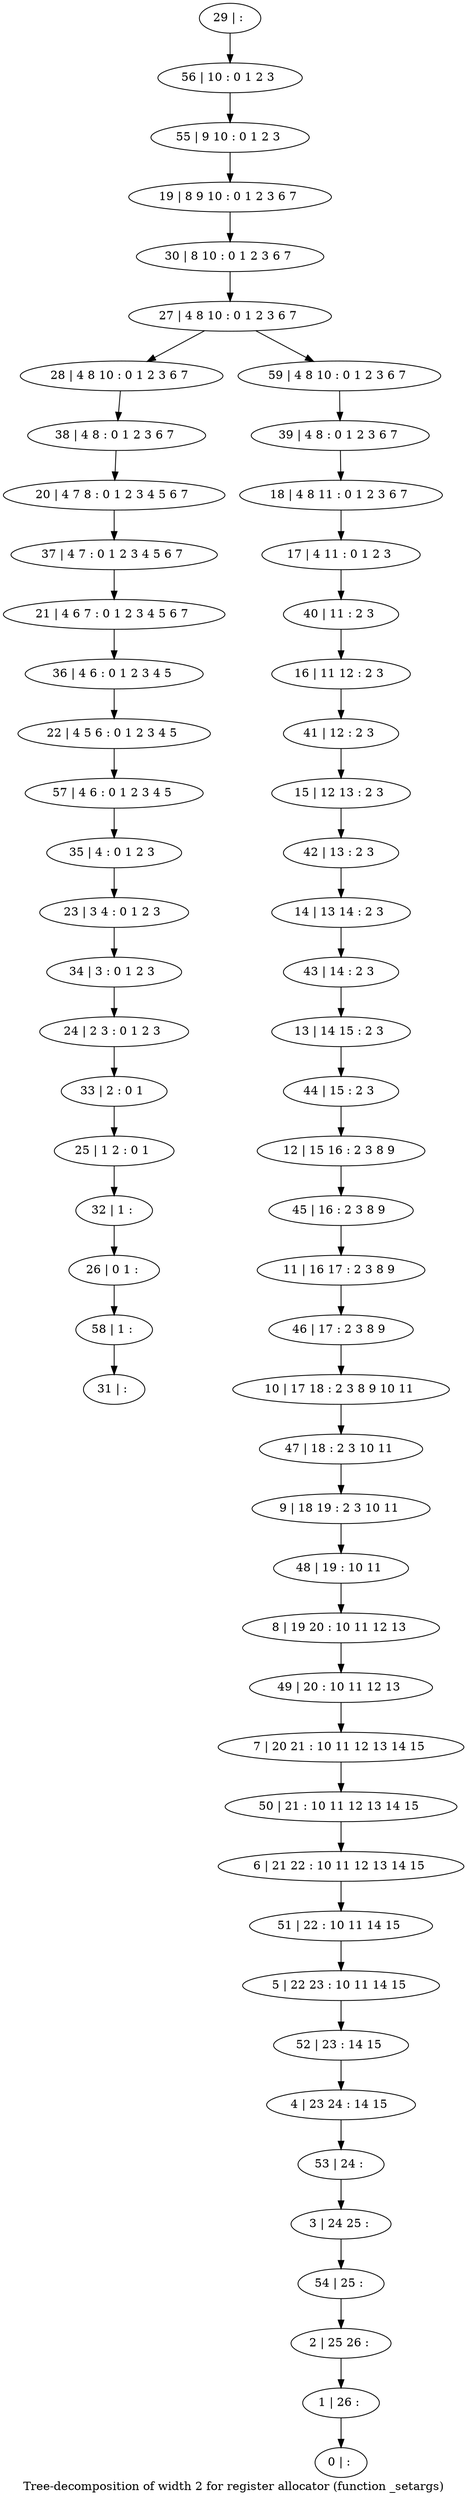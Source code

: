 digraph G {
graph [label="Tree-decomposition of width 2 for register allocator (function _setargs)"]
0[label="0 | : "];
1[label="1 | 26 : "];
2[label="2 | 25 26 : "];
3[label="3 | 24 25 : "];
4[label="4 | 23 24 : 14 15 "];
5[label="5 | 22 23 : 10 11 14 15 "];
6[label="6 | 21 22 : 10 11 12 13 14 15 "];
7[label="7 | 20 21 : 10 11 12 13 14 15 "];
8[label="8 | 19 20 : 10 11 12 13 "];
9[label="9 | 18 19 : 2 3 10 11 "];
10[label="10 | 17 18 : 2 3 8 9 10 11 "];
11[label="11 | 16 17 : 2 3 8 9 "];
12[label="12 | 15 16 : 2 3 8 9 "];
13[label="13 | 14 15 : 2 3 "];
14[label="14 | 13 14 : 2 3 "];
15[label="15 | 12 13 : 2 3 "];
16[label="16 | 11 12 : 2 3 "];
17[label="17 | 4 11 : 0 1 2 3 "];
18[label="18 | 4 8 11 : 0 1 2 3 6 7 "];
19[label="19 | 8 9 10 : 0 1 2 3 6 7 "];
20[label="20 | 4 7 8 : 0 1 2 3 4 5 6 7 "];
21[label="21 | 4 6 7 : 0 1 2 3 4 5 6 7 "];
22[label="22 | 4 5 6 : 0 1 2 3 4 5 "];
23[label="23 | 3 4 : 0 1 2 3 "];
24[label="24 | 2 3 : 0 1 2 3 "];
25[label="25 | 1 2 : 0 1 "];
26[label="26 | 0 1 : "];
27[label="27 | 4 8 10 : 0 1 2 3 6 7 "];
28[label="28 | 4 8 10 : 0 1 2 3 6 7 "];
29[label="29 | : "];
30[label="30 | 8 10 : 0 1 2 3 6 7 "];
31[label="31 | : "];
32[label="32 | 1 : "];
33[label="33 | 2 : 0 1 "];
34[label="34 | 3 : 0 1 2 3 "];
35[label="35 | 4 : 0 1 2 3 "];
36[label="36 | 4 6 : 0 1 2 3 4 5 "];
37[label="37 | 4 7 : 0 1 2 3 4 5 6 7 "];
38[label="38 | 4 8 : 0 1 2 3 6 7 "];
39[label="39 | 4 8 : 0 1 2 3 6 7 "];
40[label="40 | 11 : 2 3 "];
41[label="41 | 12 : 2 3 "];
42[label="42 | 13 : 2 3 "];
43[label="43 | 14 : 2 3 "];
44[label="44 | 15 : 2 3 "];
45[label="45 | 16 : 2 3 8 9 "];
46[label="46 | 17 : 2 3 8 9 "];
47[label="47 | 18 : 2 3 10 11 "];
48[label="48 | 19 : 10 11 "];
49[label="49 | 20 : 10 11 12 13 "];
50[label="50 | 21 : 10 11 12 13 14 15 "];
51[label="51 | 22 : 10 11 14 15 "];
52[label="52 | 23 : 14 15 "];
53[label="53 | 24 : "];
54[label="54 | 25 : "];
55[label="55 | 9 10 : 0 1 2 3 "];
56[label="56 | 10 : 0 1 2 3 "];
57[label="57 | 4 6 : 0 1 2 3 4 5 "];
58[label="58 | 1 : "];
59[label="59 | 4 8 10 : 0 1 2 3 6 7 "];
32->26 ;
25->32 ;
33->25 ;
24->33 ;
34->24 ;
23->34 ;
35->23 ;
36->22 ;
21->36 ;
37->21 ;
20->37 ;
38->20 ;
28->38 ;
57->35 ;
22->57 ;
58->31 ;
26->58 ;
29->56 ;
56->55 ;
55->19 ;
19->30 ;
30->27 ;
39->18 ;
18->17 ;
17->40 ;
40->16 ;
16->41 ;
41->15 ;
15->42 ;
42->14 ;
14->43 ;
43->13 ;
13->44 ;
44->12 ;
12->45 ;
45->11 ;
11->46 ;
46->10 ;
10->47 ;
47->9 ;
9->48 ;
48->8 ;
8->49 ;
49->7 ;
7->50 ;
50->6 ;
6->51 ;
51->5 ;
5->52 ;
52->4 ;
4->53 ;
53->3 ;
3->54 ;
54->2 ;
2->1 ;
1->0 ;
59->39 ;
27->28 ;
27->59 ;
}
